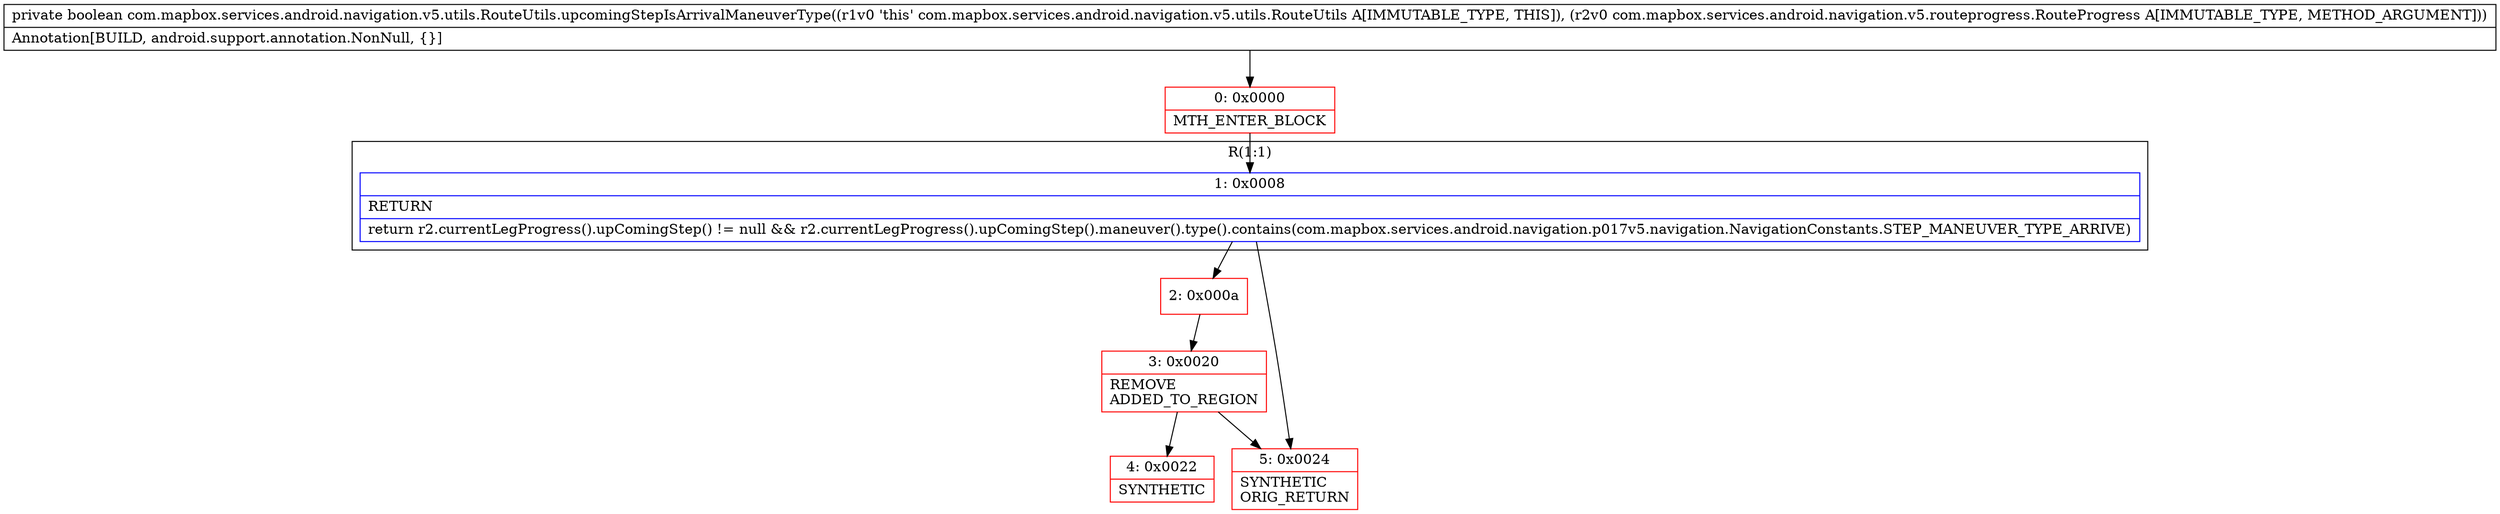 digraph "CFG forcom.mapbox.services.android.navigation.v5.utils.RouteUtils.upcomingStepIsArrivalManeuverType(Lcom\/mapbox\/services\/android\/navigation\/v5\/routeprogress\/RouteProgress;)Z" {
subgraph cluster_Region_1056329772 {
label = "R(1:1)";
node [shape=record,color=blue];
Node_1 [shape=record,label="{1\:\ 0x0008|RETURN\l|return r2.currentLegProgress().upComingStep() != null && r2.currentLegProgress().upComingStep().maneuver().type().contains(com.mapbox.services.android.navigation.p017v5.navigation.NavigationConstants.STEP_MANEUVER_TYPE_ARRIVE)\l}"];
}
Node_0 [shape=record,color=red,label="{0\:\ 0x0000|MTH_ENTER_BLOCK\l}"];
Node_2 [shape=record,color=red,label="{2\:\ 0x000a}"];
Node_3 [shape=record,color=red,label="{3\:\ 0x0020|REMOVE\lADDED_TO_REGION\l}"];
Node_4 [shape=record,color=red,label="{4\:\ 0x0022|SYNTHETIC\l}"];
Node_5 [shape=record,color=red,label="{5\:\ 0x0024|SYNTHETIC\lORIG_RETURN\l}"];
MethodNode[shape=record,label="{private boolean com.mapbox.services.android.navigation.v5.utils.RouteUtils.upcomingStepIsArrivalManeuverType((r1v0 'this' com.mapbox.services.android.navigation.v5.utils.RouteUtils A[IMMUTABLE_TYPE, THIS]), (r2v0 com.mapbox.services.android.navigation.v5.routeprogress.RouteProgress A[IMMUTABLE_TYPE, METHOD_ARGUMENT]))  | Annotation[BUILD, android.support.annotation.NonNull, \{\}]\l}"];
MethodNode -> Node_0;
Node_1 -> Node_2;
Node_1 -> Node_5;
Node_0 -> Node_1;
Node_2 -> Node_3;
Node_3 -> Node_4;
Node_3 -> Node_5;
}

